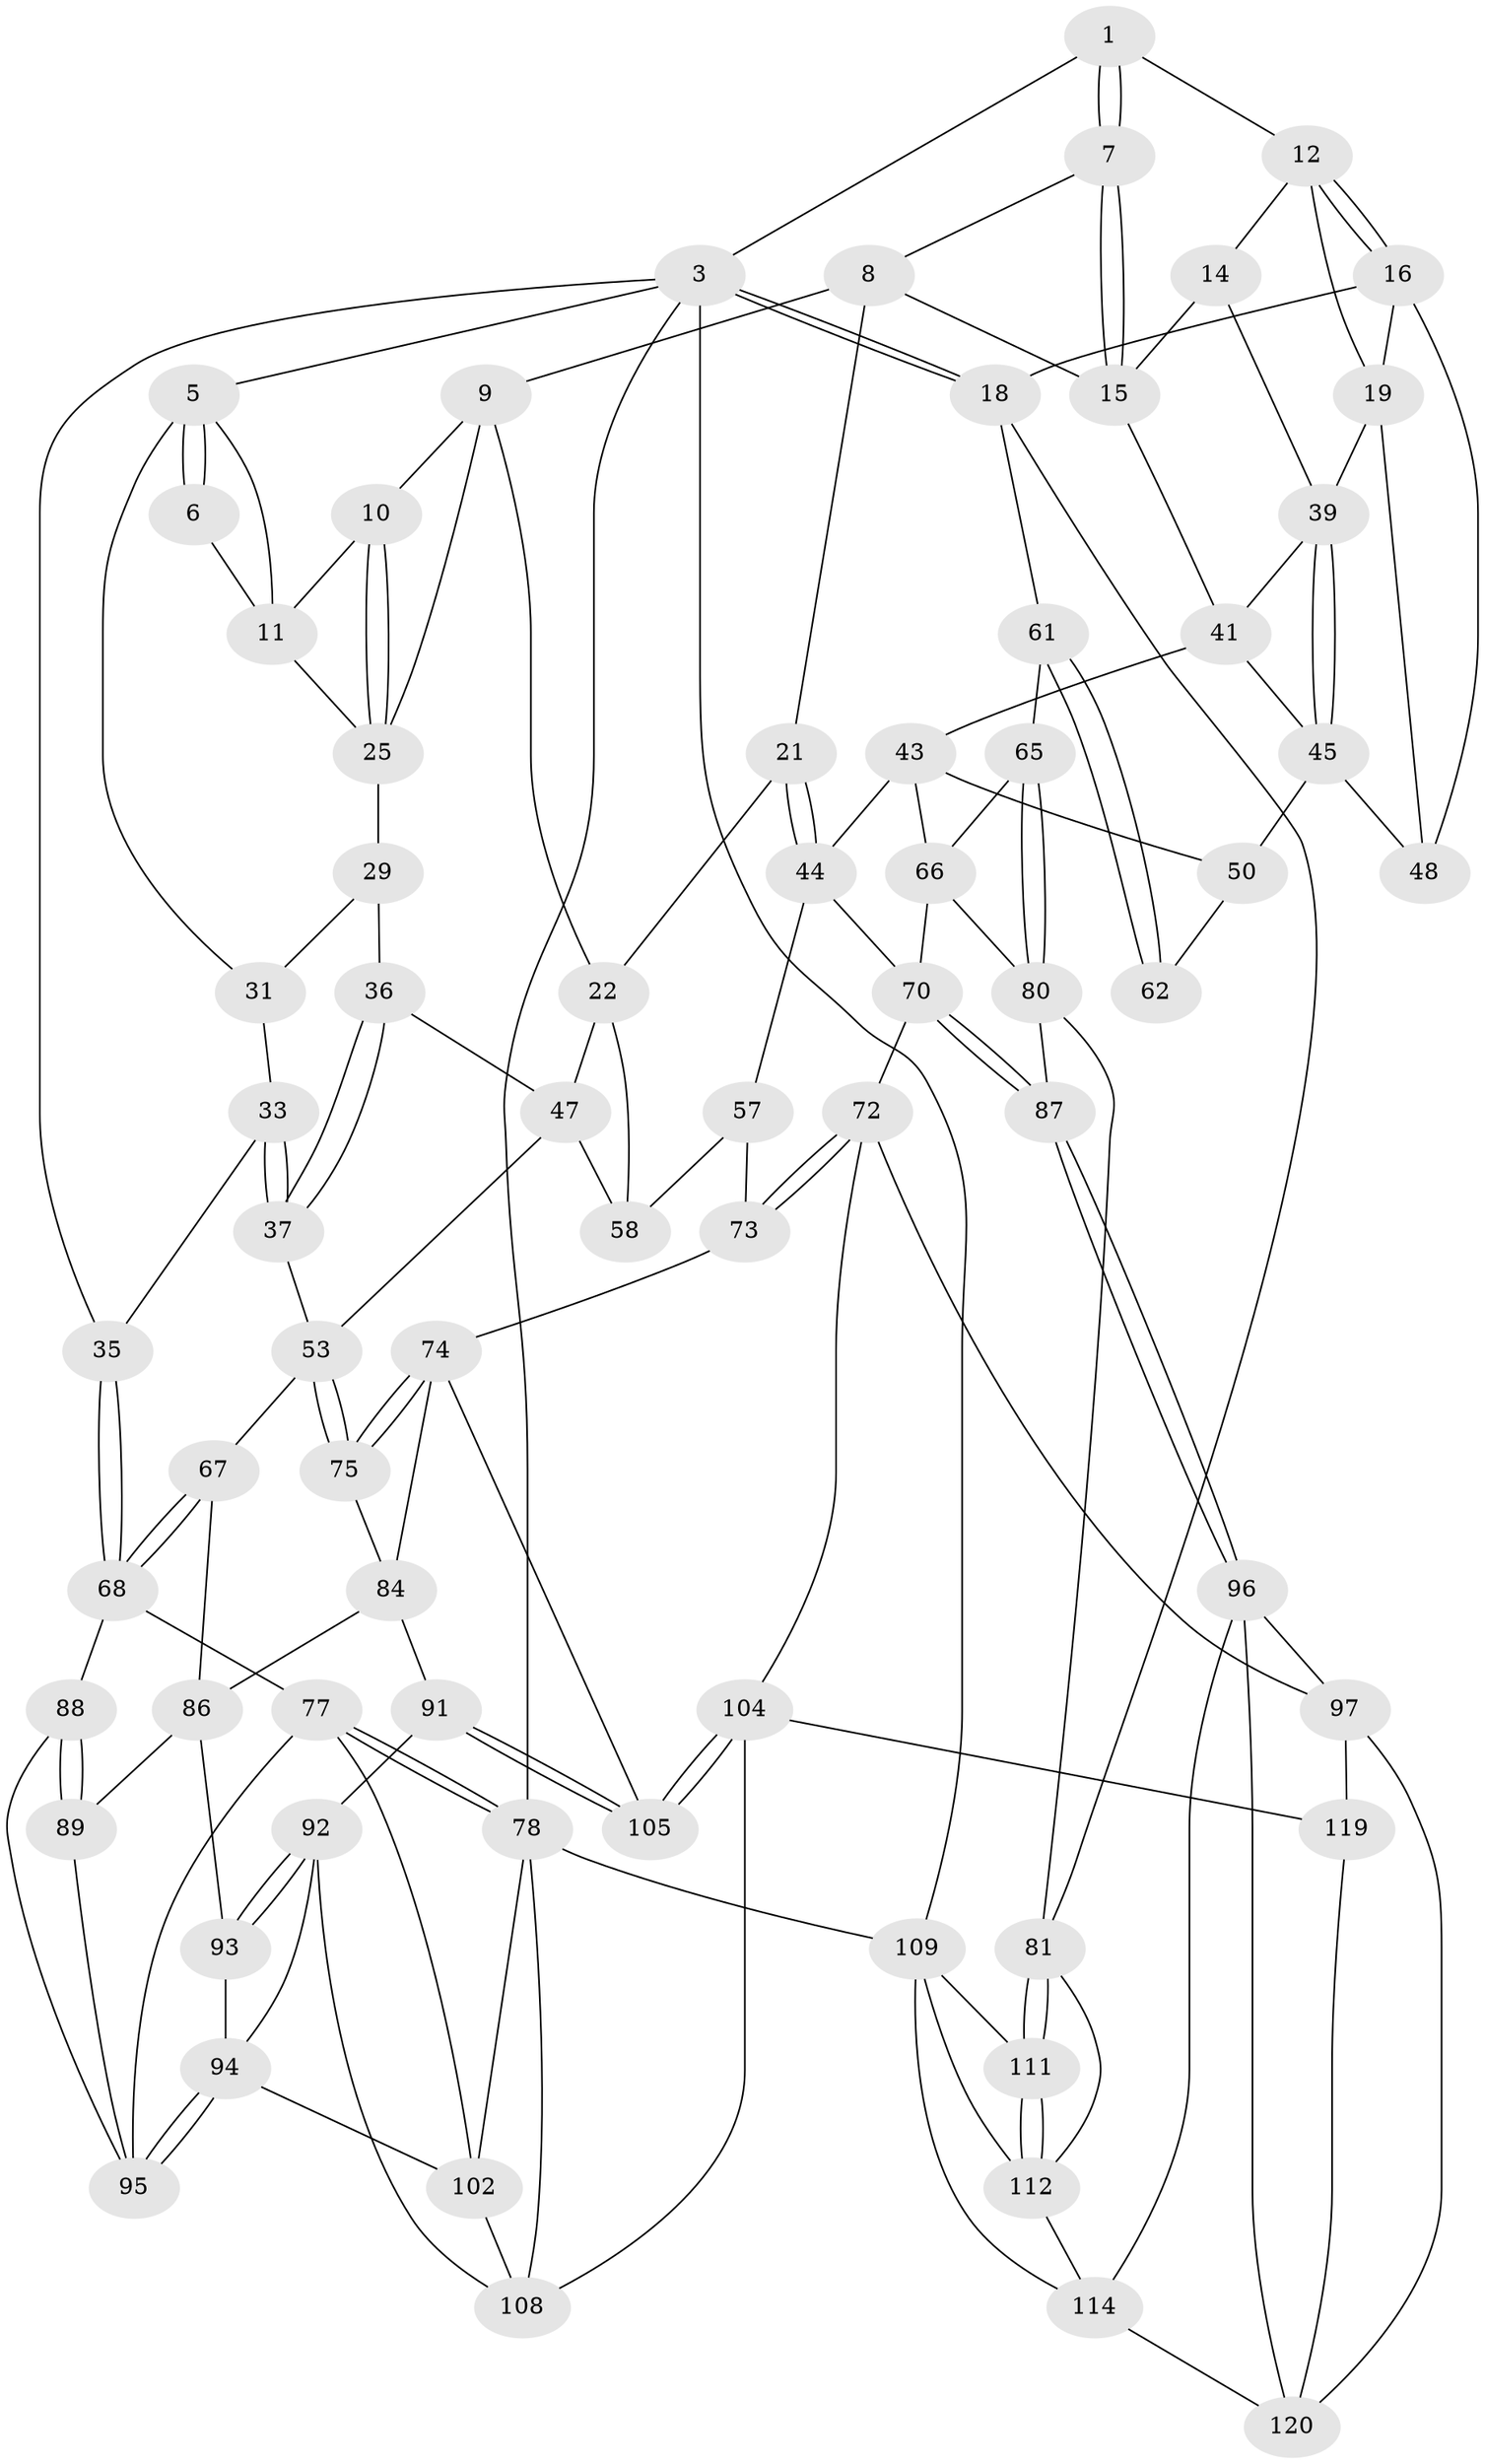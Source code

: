 // original degree distribution, {3: 0.03278688524590164, 4: 0.22950819672131148, 6: 0.2459016393442623, 5: 0.4918032786885246}
// Generated by graph-tools (version 1.1) at 2025/42/03/06/25 10:42:32]
// undirected, 72 vertices, 157 edges
graph export_dot {
graph [start="1"]
  node [color=gray90,style=filled];
  1 [pos="+0.5471803813960084+0",super="+2"];
  3 [pos="+1+0",super="+4"];
  5 [pos="+0+0",super="+26"];
  6 [pos="+0.4104142394038226+0"];
  7 [pos="+0.5511152746229829+0.06417388362975612"];
  8 [pos="+0.5160843748349027+0.13044529658638696",super="+20"];
  9 [pos="+0.47182168965856397+0.1429464520355256",super="+23"];
  10 [pos="+0.40826781962317465+0.15021914707616182"];
  11 [pos="+0.3537529139765538+0.11447322305913192",super="+27"];
  12 [pos="+0.7840586746285878+0",super="+13"];
  14 [pos="+0.6887807815434176+0.16315791144933423"];
  15 [pos="+0.636420271487498+0.17260425149983857",super="+24"];
  16 [pos="+0.8818542720542102+0.1643622234248056",super="+17"];
  18 [pos="+1+0.2193906415972654",super="+60"];
  19 [pos="+0.8145478805514823+0.24514998810864647",super="+38"];
  21 [pos="+0.5146838346514516+0.31400057861781777"];
  22 [pos="+0.5044877785519605+0.3155788516065314",super="+46"];
  25 [pos="+0.44147688416224556+0.23894757451555965",super="+28"];
  29 [pos="+0.21067898410437547+0.16023675936730064",super="+30"];
  31 [pos="+0+0",super="+32"];
  33 [pos="+0.11480263645930618+0.19324616748997933",super="+34"];
  35 [pos="+0+0.25994725747776176"];
  36 [pos="+0.24210389924298736+0.305994215076253"];
  37 [pos="+0.18514768582542265+0.33774217484158015",super="+55"];
  39 [pos="+0.7801445766672701+0.2583046302207754",super="+40"];
  41 [pos="+0.6797927034375971+0.26233140212203926",super="+42"];
  43 [pos="+0.6309613424202996+0.3875832518140047",super="+51"];
  44 [pos="+0.6246524894017782+0.39013348016545313",super="+56"];
  45 [pos="+0.6945341598831865+0.31376187512330117",super="+49"];
  47 [pos="+0.32164708111065493+0.3396811413186404",super="+52"];
  48 [pos="+0.8680291161954361+0.3473534272830448"];
  50 [pos="+0.8536372669289594+0.3841084769903903"];
  53 [pos="+0.32310492923024775+0.5281351269339304",super="+54"];
  57 [pos="+0.49663532657067666+0.4684282414183707",super="+63"];
  58 [pos="+0.4603522291590235+0.3781813562711719",super="+59"];
  61 [pos="+1+0.5315707473653497",super="+64"];
  62 [pos="+0.9262601243592278+0.442419485433454"];
  65 [pos="+0.8576108161540287+0.5400978386445245"];
  66 [pos="+0.8149873375436061+0.43634971168940295",super="+69"];
  67 [pos="+0.15853160247843925+0.4765644101476673"];
  68 [pos="+0+0.49772944564512084",super="+76"];
  70 [pos="+0.6649657494744181+0.5714272993572057",super="+71"];
  72 [pos="+0.5677768015658107+0.5969040984736907",super="+98"];
  73 [pos="+0.51660594649328+0.59335872525526"];
  74 [pos="+0.4619694576931396+0.6230614918418135",super="+100"];
  75 [pos="+0.32845649554871487+0.5526113489544136"];
  77 [pos="+0+0.7934164088844242",super="+103"];
  78 [pos="+0+1",super="+79"];
  80 [pos="+0.853996472375162+0.5502201870567446",super="+83"];
  81 [pos="+1+0.5764768090597034",super="+82"];
  84 [pos="+0.2980829289993296+0.6296786350022362",super="+85"];
  86 [pos="+0.1466073758748984+0.5392078643298792",super="+90"];
  87 [pos="+0.7950652198654534+0.706905184735108"];
  88 [pos="+0+0.6169382725956936"];
  89 [pos="+0.04506518935269395+0.6064664952304327"];
  91 [pos="+0.23597208403188255+0.6967348235421659"];
  92 [pos="+0.22583382459944118+0.7030811342849445",super="+106"];
  93 [pos="+0.14025809481114165+0.6471719869179599"];
  94 [pos="+0.108852638152782+0.6991941451804067",super="+101"];
  95 [pos="+0.07743027766118617+0.672889748639207",super="+99"];
  96 [pos="+0.7793555981812227+0.7369204198761171",super="+115"];
  97 [pos="+0.6155135386239737+0.7722992641395722",super="+118"];
  102 [pos="+0.10538510712138088+0.7613459998859587",super="+116"];
  104 [pos="+0.39963241354053985+0.8135941556978636",super="+107"];
  105 [pos="+0.3987578890655846+0.8098429786555494"];
  108 [pos="+0.3144861954866663+1",super="+117"];
  109 [pos="+1+1",super="+110"];
  111 [pos="+1+0.6896910488687868"];
  112 [pos="+0.9372305710499412+0.785551762452502",super="+113"];
  114 [pos="+0.8932916923899218+0.9016427158180463",super="+121"];
  119 [pos="+0.4018748741566667+1"];
  120 [pos="+0.7518767960886463+0.9014557348384892",super="+122"];
  1 -- 7;
  1 -- 7;
  1 -- 3;
  1 -- 12;
  3 -- 18;
  3 -- 18;
  3 -- 109;
  3 -- 35;
  3 -- 5;
  3 -- 78;
  5 -- 6;
  5 -- 6;
  5 -- 31;
  5 -- 11;
  6 -- 11;
  7 -- 8;
  7 -- 15;
  7 -- 15;
  8 -- 9;
  8 -- 21;
  8 -- 15;
  9 -- 10;
  9 -- 22;
  9 -- 25;
  10 -- 11;
  10 -- 25;
  10 -- 25;
  11 -- 25;
  12 -- 16;
  12 -- 16;
  12 -- 19;
  12 -- 14;
  14 -- 15;
  14 -- 39;
  15 -- 41;
  16 -- 19;
  16 -- 48;
  16 -- 18;
  18 -- 81;
  18 -- 61;
  19 -- 48;
  19 -- 39;
  21 -- 22;
  21 -- 44;
  21 -- 44;
  22 -- 58;
  22 -- 47;
  25 -- 29;
  29 -- 31;
  29 -- 36;
  31 -- 33;
  33 -- 37 [weight=2];
  33 -- 37;
  33 -- 35;
  35 -- 68;
  35 -- 68;
  36 -- 37;
  36 -- 37;
  36 -- 47;
  37 -- 53;
  39 -- 45;
  39 -- 45;
  39 -- 41;
  41 -- 43;
  41 -- 45;
  43 -- 44;
  43 -- 50;
  43 -- 66;
  44 -- 57;
  44 -- 70;
  45 -- 48;
  45 -- 50;
  47 -- 58;
  47 -- 53;
  50 -- 62;
  53 -- 75;
  53 -- 75;
  53 -- 67;
  57 -- 58 [weight=2];
  57 -- 73;
  61 -- 62 [weight=2];
  61 -- 62;
  61 -- 65;
  65 -- 66;
  65 -- 80;
  65 -- 80;
  66 -- 80;
  66 -- 70;
  67 -- 68;
  67 -- 68;
  67 -- 86;
  68 -- 88;
  68 -- 77;
  70 -- 87;
  70 -- 87;
  70 -- 72;
  72 -- 73;
  72 -- 73;
  72 -- 97;
  72 -- 104;
  73 -- 74;
  74 -- 75;
  74 -- 75;
  74 -- 105;
  74 -- 84;
  75 -- 84;
  77 -- 78;
  77 -- 78;
  77 -- 102;
  77 -- 95;
  78 -- 109;
  78 -- 108;
  78 -- 102;
  80 -- 87;
  80 -- 81;
  81 -- 111;
  81 -- 111;
  81 -- 112;
  84 -- 91;
  84 -- 86;
  86 -- 89;
  86 -- 93;
  87 -- 96;
  87 -- 96;
  88 -- 89;
  88 -- 89;
  88 -- 95;
  89 -- 95;
  91 -- 92;
  91 -- 105;
  91 -- 105;
  92 -- 93;
  92 -- 93;
  92 -- 108;
  92 -- 94;
  93 -- 94;
  94 -- 95;
  94 -- 95;
  94 -- 102;
  96 -- 97;
  96 -- 114;
  96 -- 120;
  97 -- 120;
  97 -- 119;
  102 -- 108;
  104 -- 105;
  104 -- 105;
  104 -- 108;
  104 -- 119;
  109 -- 111;
  109 -- 114;
  109 -- 112;
  111 -- 112;
  111 -- 112;
  112 -- 114;
  114 -- 120;
  119 -- 120;
}
